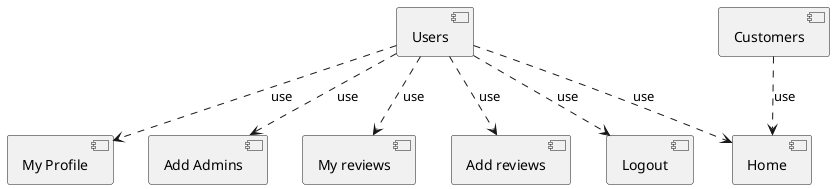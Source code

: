 @startuml Book Shelf
[Users] ..> [Home] : use
[Users] ..> [My Profile] : use
[Users] ..> [Add Admins] : use
[Users] ..> [My reviews] : use
[Users] ..> [Add reviews] : use
[Users] ..> [Logout] : use
[Customers]..>[Home] : use
@enduml

